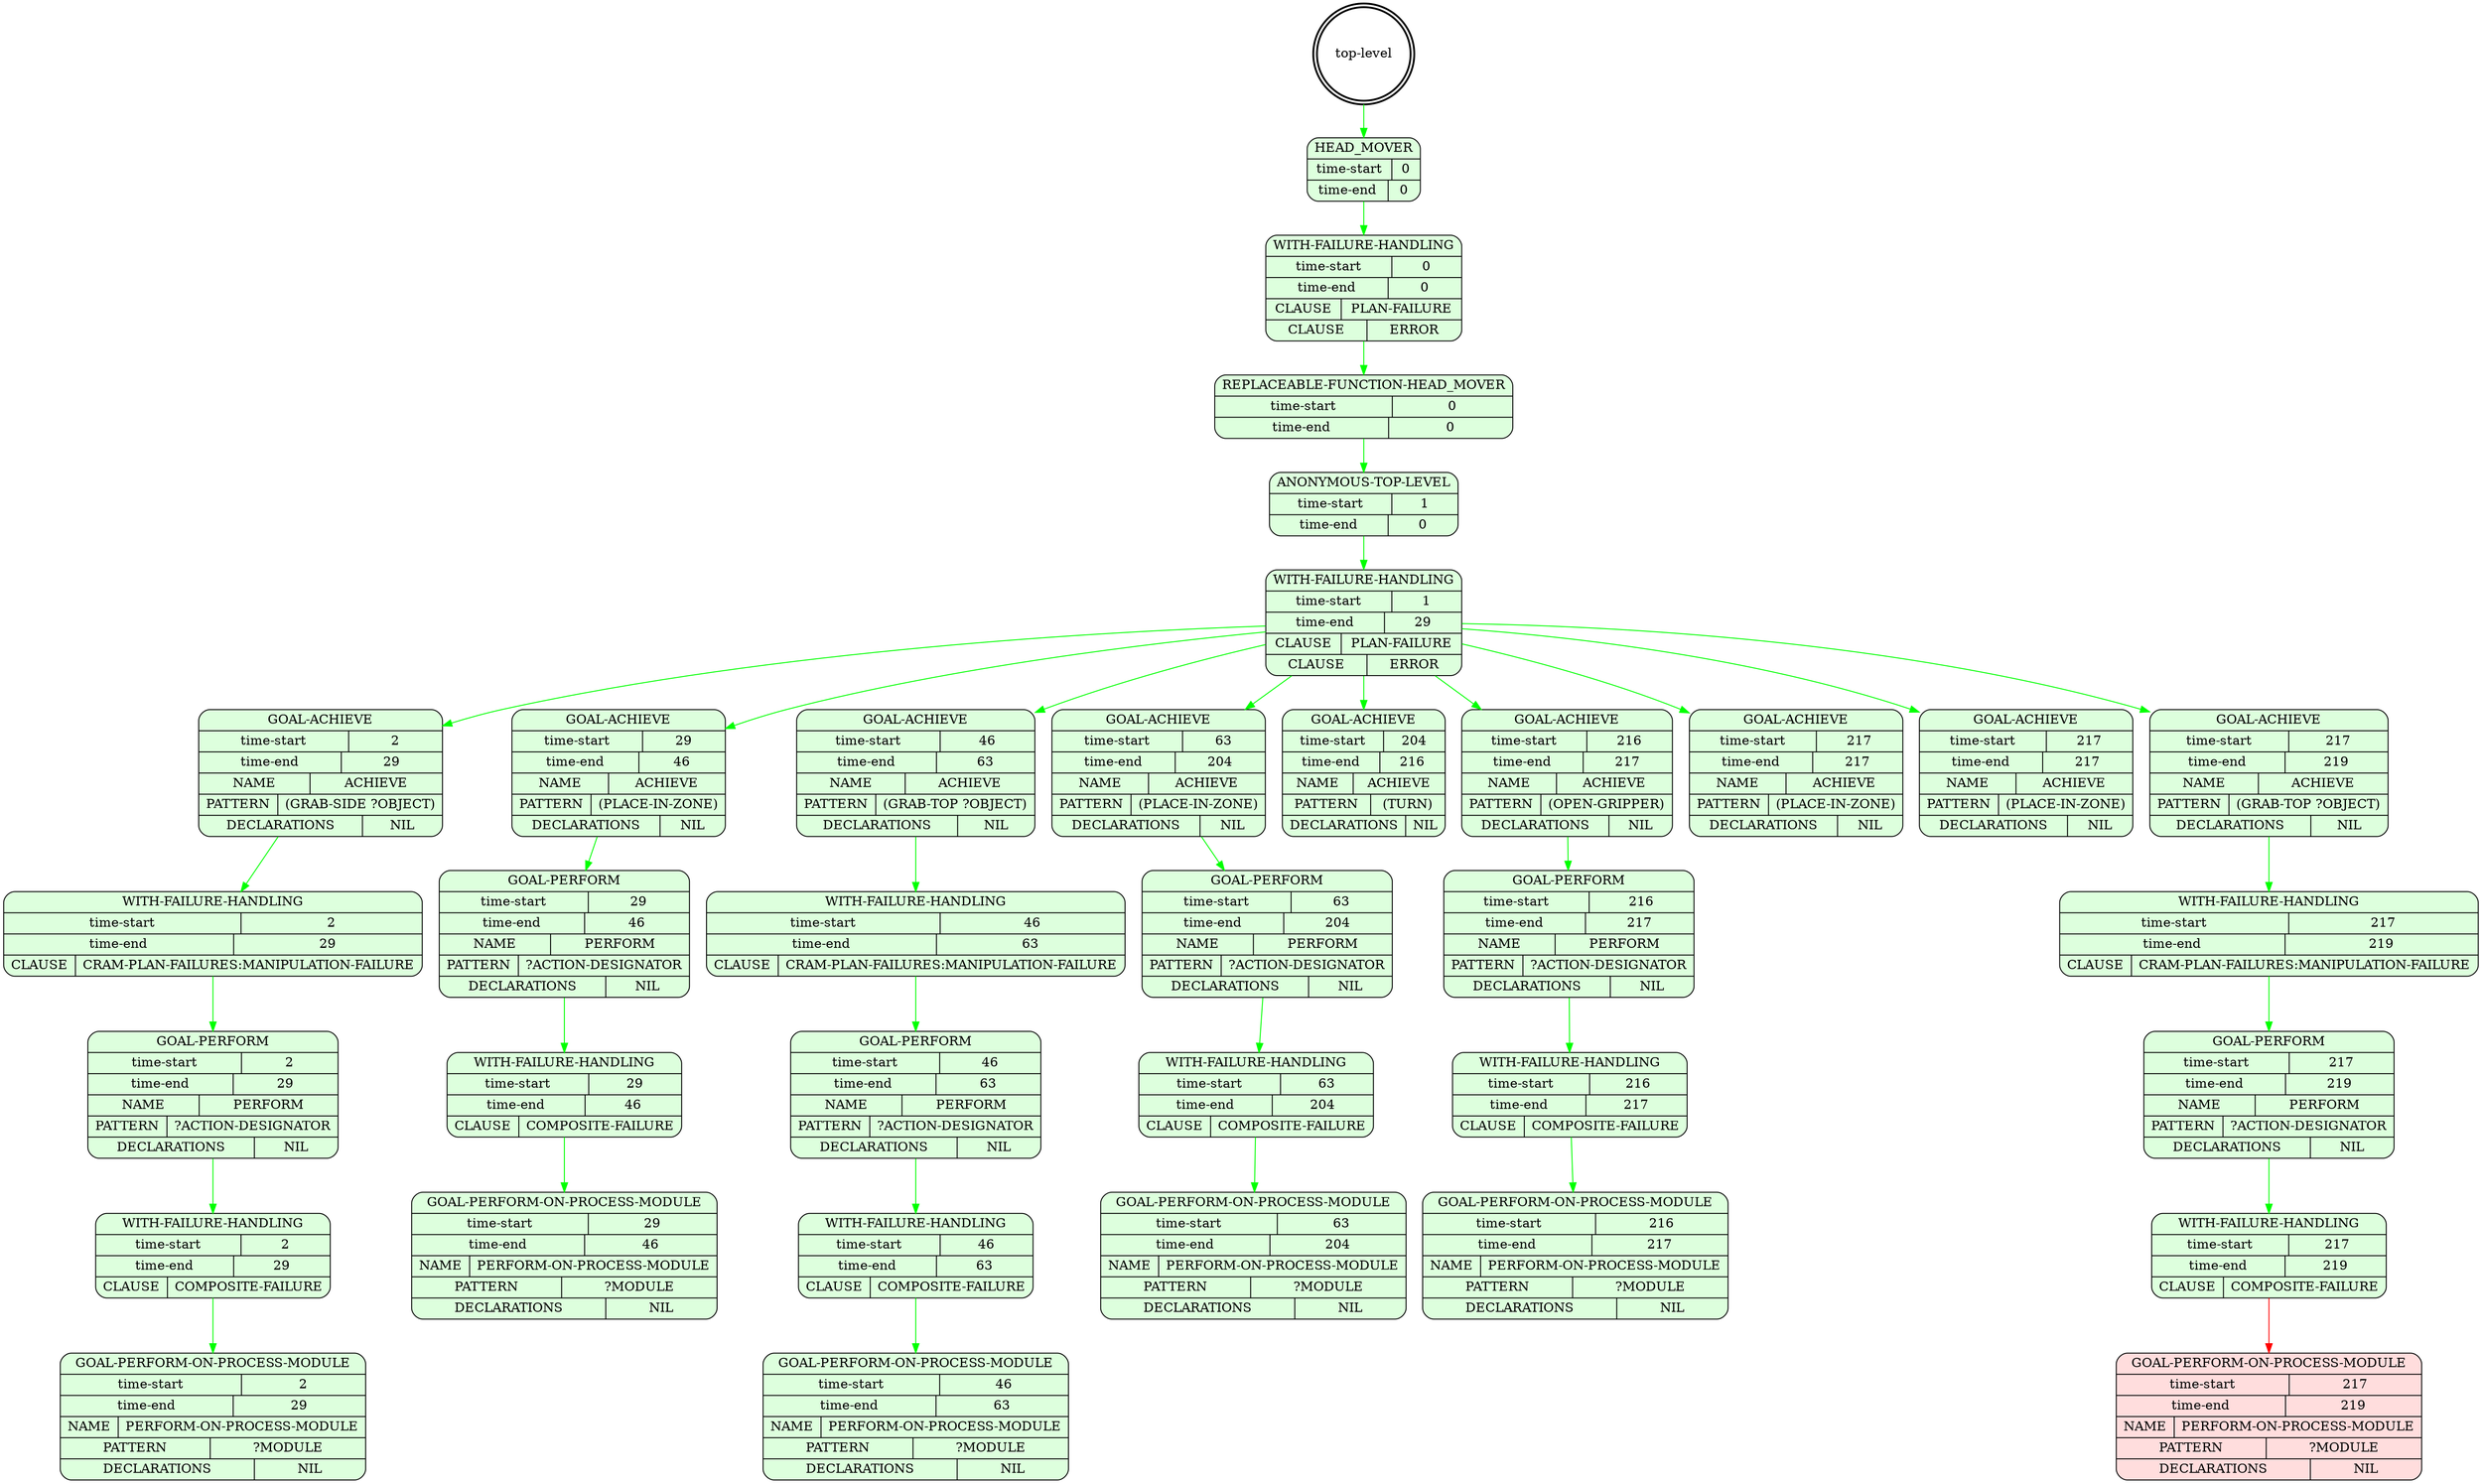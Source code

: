 digraph plangraph_VEOIiWZzLgHZWtU6 {
  node_xDRjXvczK86kTpOk [shape=doublecircle, style=bold, label="top-level"];

  node_826gmzpr1VihEqH5 [shape=Mrecord, style=filled, fillcolor="#ddffdd", label="{HEAD_MOVER|{time-start | 0}|{time-end | 0}}"];
  edge [color="green", label=""];
  node_xDRjXvczK86kTpOk -> node_826gmzpr1VihEqH5;

  node_qzYRcVmcfvGvXeqj [shape=Mrecord, style=filled, fillcolor="#ddffdd", label="{WITH-FAILURE-HANDLING|{time-start | 0}|{time-end | 0}|{CLAUSE | PLAN-FAILURE}|{CLAUSE | ERROR}}"];
  edge [color="green", label=""];
  node_826gmzpr1VihEqH5 -> node_qzYRcVmcfvGvXeqj;

  node_MuSMdkJQ8bOvzIlE [shape=Mrecord, style=filled, fillcolor="#ddffdd", label="{REPLACEABLE-FUNCTION-HEAD_MOVER|{time-start | 0}|{time-end | 0}}"];
  edge [color="green", label=""];
  node_qzYRcVmcfvGvXeqj -> node_MuSMdkJQ8bOvzIlE;

  node_lTxSrLuPq94CbX4G [shape=Mrecord, style=filled, fillcolor="#ddffdd", label="{ANONYMOUS-TOP-LEVEL|{time-start | 1}|{time-end | 0}}"];
  edge [color="green", label=""];
  node_MuSMdkJQ8bOvzIlE -> node_lTxSrLuPq94CbX4G;

  node_LLUu0e8K6IQO5oHw [shape=Mrecord, style=filled, fillcolor="#ddffdd", label="{WITH-FAILURE-HANDLING|{time-start | 1}|{time-end | 29}|{CLAUSE | PLAN-FAILURE}|{CLAUSE | ERROR}}"];
  edge [color="green", label=""];
  node_lTxSrLuPq94CbX4G -> node_LLUu0e8K6IQO5oHw;

  node_wutVtfiOsl1UKPjh [shape=Mrecord, style=filled, fillcolor="#ddffdd", label="{GOAL-ACHIEVE|{time-start | 2}|{time-end | 29}|{NAME | ACHIEVE}|{PATTERN | (GRAB-SIDE ?OBJECT)}|{DECLARATIONS | NIL}}"];
  edge [color="green", label=""];
  node_LLUu0e8K6IQO5oHw -> node_wutVtfiOsl1UKPjh;

  node_xr5BGHmfMKNL6ivZ [shape=Mrecord, style=filled, fillcolor="#ddffdd", label="{WITH-FAILURE-HANDLING|{time-start | 2}|{time-end | 29}|{CLAUSE | CRAM-PLAN-FAILURES:MANIPULATION-FAILURE}}"];
  edge [color="green", label=""];
  node_wutVtfiOsl1UKPjh -> node_xr5BGHmfMKNL6ivZ;

  node_qnS21LpPJ1O2zTJR [shape=Mrecord, style=filled, fillcolor="#ddffdd", label="{GOAL-PERFORM|{time-start | 2}|{time-end | 29}|{NAME | PERFORM}|{PATTERN | ?ACTION-DESIGNATOR}|{DECLARATIONS | NIL}}"];
  edge [color="green", label=""];
  node_xr5BGHmfMKNL6ivZ -> node_qnS21LpPJ1O2zTJR;

  node_zUVsDtwJUaNC8LrM [shape=Mrecord, style=filled, fillcolor="#ddffdd", label="{WITH-FAILURE-HANDLING|{time-start | 2}|{time-end | 29}|{CLAUSE | COMPOSITE-FAILURE}}"];
  edge [color="green", label=""];
  node_qnS21LpPJ1O2zTJR -> node_zUVsDtwJUaNC8LrM;

  node_limXCvwk0FxgmUBd [shape=Mrecord, style=filled, fillcolor="#ddffdd", label="{GOAL-PERFORM-ON-PROCESS-MODULE|{time-start | 2}|{time-end | 29}|{NAME | PERFORM-ON-PROCESS-MODULE}|{PATTERN | ?MODULE}|{DECLARATIONS | NIL}}"];
  edge [color="green", label=""];
  node_zUVsDtwJUaNC8LrM -> node_limXCvwk0FxgmUBd;

  node_aDTbQrmTGJJNphA0 [shape=Mrecord, style=filled, fillcolor="#ddffdd", label="{GOAL-ACHIEVE|{time-start | 29}|{time-end | 46}|{NAME | ACHIEVE}|{PATTERN | (PLACE-IN-ZONE)}|{DECLARATIONS | NIL}}"];
  edge [color="green", label=""];
  node_LLUu0e8K6IQO5oHw -> node_aDTbQrmTGJJNphA0;

  node_7VwfwuUuomPEyGt7 [shape=Mrecord, style=filled, fillcolor="#ddffdd", label="{GOAL-PERFORM|{time-start | 29}|{time-end | 46}|{NAME | PERFORM}|{PATTERN | ?ACTION-DESIGNATOR}|{DECLARATIONS | NIL}}"];
  edge [color="green", label=""];
  node_aDTbQrmTGJJNphA0 -> node_7VwfwuUuomPEyGt7;

  node_rHrQWe7hNkmgeT4z [shape=Mrecord, style=filled, fillcolor="#ddffdd", label="{WITH-FAILURE-HANDLING|{time-start | 29}|{time-end | 46}|{CLAUSE | COMPOSITE-FAILURE}}"];
  edge [color="green", label=""];
  node_7VwfwuUuomPEyGt7 -> node_rHrQWe7hNkmgeT4z;

  node_nG7kpDw8KGeS28qy [shape=Mrecord, style=filled, fillcolor="#ddffdd", label="{GOAL-PERFORM-ON-PROCESS-MODULE|{time-start | 29}|{time-end | 46}|{NAME | PERFORM-ON-PROCESS-MODULE}|{PATTERN | ?MODULE}|{DECLARATIONS | NIL}}"];
  edge [color="green", label=""];
  node_rHrQWe7hNkmgeT4z -> node_nG7kpDw8KGeS28qy;

  node_mx6LUHA4SYDTKdDa [shape=Mrecord, style=filled, fillcolor="#ddffdd", label="{GOAL-ACHIEVE|{time-start | 46}|{time-end | 63}|{NAME | ACHIEVE}|{PATTERN | (GRAB-TOP ?OBJECT)}|{DECLARATIONS | NIL}}"];
  edge [color="green", label=""];
  node_LLUu0e8K6IQO5oHw -> node_mx6LUHA4SYDTKdDa;

  node_snvkS6BHBuNuckt5 [shape=Mrecord, style=filled, fillcolor="#ddffdd", label="{WITH-FAILURE-HANDLING|{time-start | 46}|{time-end | 63}|{CLAUSE | CRAM-PLAN-FAILURES:MANIPULATION-FAILURE}}"];
  edge [color="green", label=""];
  node_mx6LUHA4SYDTKdDa -> node_snvkS6BHBuNuckt5;

  node_ruhLcuhvujATRKCg [shape=Mrecord, style=filled, fillcolor="#ddffdd", label="{GOAL-PERFORM|{time-start | 46}|{time-end | 63}|{NAME | PERFORM}|{PATTERN | ?ACTION-DESIGNATOR}|{DECLARATIONS | NIL}}"];
  edge [color="green", label=""];
  node_snvkS6BHBuNuckt5 -> node_ruhLcuhvujATRKCg;

  node_gxG3V5hP6qt7QImF [shape=Mrecord, style=filled, fillcolor="#ddffdd", label="{WITH-FAILURE-HANDLING|{time-start | 46}|{time-end | 63}|{CLAUSE | COMPOSITE-FAILURE}}"];
  edge [color="green", label=""];
  node_ruhLcuhvujATRKCg -> node_gxG3V5hP6qt7QImF;

  node_O7fknXGjdNnRMpA1 [shape=Mrecord, style=filled, fillcolor="#ddffdd", label="{GOAL-PERFORM-ON-PROCESS-MODULE|{time-start | 46}|{time-end | 63}|{NAME | PERFORM-ON-PROCESS-MODULE}|{PATTERN | ?MODULE}|{DECLARATIONS | NIL}}"];
  edge [color="green", label=""];
  node_gxG3V5hP6qt7QImF -> node_O7fknXGjdNnRMpA1;

  node_ogK5ZrX77tnSrP8s [shape=Mrecord, style=filled, fillcolor="#ddffdd", label="{GOAL-ACHIEVE|{time-start | 63}|{time-end | 204}|{NAME | ACHIEVE}|{PATTERN | (PLACE-IN-ZONE)}|{DECLARATIONS | NIL}}"];
  edge [color="green", label=""];
  node_LLUu0e8K6IQO5oHw -> node_ogK5ZrX77tnSrP8s;

  node_D008zikOOOtgal7o [shape=Mrecord, style=filled, fillcolor="#ddffdd", label="{GOAL-PERFORM|{time-start | 63}|{time-end | 204}|{NAME | PERFORM}|{PATTERN | ?ACTION-DESIGNATOR}|{DECLARATIONS | NIL}}"];
  edge [color="green", label=""];
  node_ogK5ZrX77tnSrP8s -> node_D008zikOOOtgal7o;

  node_6wGVBe5XGtuXrfp1 [shape=Mrecord, style=filled, fillcolor="#ddffdd", label="{WITH-FAILURE-HANDLING|{time-start | 63}|{time-end | 204}|{CLAUSE | COMPOSITE-FAILURE}}"];
  edge [color="green", label=""];
  node_D008zikOOOtgal7o -> node_6wGVBe5XGtuXrfp1;

  node_0GW5bzKxTQVU7YPD [shape=Mrecord, style=filled, fillcolor="#ddffdd", label="{GOAL-PERFORM-ON-PROCESS-MODULE|{time-start | 63}|{time-end | 204}|{NAME | PERFORM-ON-PROCESS-MODULE}|{PATTERN | ?MODULE}|{DECLARATIONS | NIL}}"];
  edge [color="green", label=""];
  node_6wGVBe5XGtuXrfp1 -> node_0GW5bzKxTQVU7YPD;

  node_4EdLB2I4k31vZR26 [shape=Mrecord, style=filled, fillcolor="#ddffdd", label="{GOAL-ACHIEVE|{time-start | 204}|{time-end | 216}|{NAME | ACHIEVE}|{PATTERN | (TURN)}|{DECLARATIONS | NIL}}"];
  edge [color="green", label=""];
  node_LLUu0e8K6IQO5oHw -> node_4EdLB2I4k31vZR26;

  node_TZPlQKEU6ZCvAsLH [shape=Mrecord, style=filled, fillcolor="#ddffdd", label="{GOAL-ACHIEVE|{time-start | 216}|{time-end | 217}|{NAME | ACHIEVE}|{PATTERN | (OPEN-GRIPPER)}|{DECLARATIONS | NIL}}"];
  edge [color="green", label=""];
  node_LLUu0e8K6IQO5oHw -> node_TZPlQKEU6ZCvAsLH;

  node_7Blvhkmtm4VAy0VA [shape=Mrecord, style=filled, fillcolor="#ddffdd", label="{GOAL-PERFORM|{time-start | 216}|{time-end | 217}|{NAME | PERFORM}|{PATTERN | ?ACTION-DESIGNATOR}|{DECLARATIONS | NIL}}"];
  edge [color="green", label=""];
  node_TZPlQKEU6ZCvAsLH -> node_7Blvhkmtm4VAy0VA;

  node_1TYfvbV9ewBDFDCO [shape=Mrecord, style=filled, fillcolor="#ddffdd", label="{WITH-FAILURE-HANDLING|{time-start | 216}|{time-end | 217}|{CLAUSE | COMPOSITE-FAILURE}}"];
  edge [color="green", label=""];
  node_7Blvhkmtm4VAy0VA -> node_1TYfvbV9ewBDFDCO;

  node_PPvE222xfF8wq2oR [shape=Mrecord, style=filled, fillcolor="#ddffdd", label="{GOAL-PERFORM-ON-PROCESS-MODULE|{time-start | 216}|{time-end | 217}|{NAME | PERFORM-ON-PROCESS-MODULE}|{PATTERN | ?MODULE}|{DECLARATIONS | NIL}}"];
  edge [color="green", label=""];
  node_1TYfvbV9ewBDFDCO -> node_PPvE222xfF8wq2oR;

  node_GFKmSGN9WnewNDCs [shape=Mrecord, style=filled, fillcolor="#ddffdd", label="{GOAL-ACHIEVE|{time-start | 217}|{time-end | 217}|{NAME | ACHIEVE}|{PATTERN | (PLACE-IN-ZONE)}|{DECLARATIONS | NIL}}"];
  edge [color="green", label=""];
  node_LLUu0e8K6IQO5oHw -> node_GFKmSGN9WnewNDCs;

  node_eALoALXNp0fNcIAl [shape=Mrecord, style=filled, fillcolor="#ddffdd", label="{GOAL-ACHIEVE|{time-start | 217}|{time-end | 217}|{NAME | ACHIEVE}|{PATTERN | (PLACE-IN-ZONE)}|{DECLARATIONS | NIL}}"];
  edge [color="green", label=""];
  node_LLUu0e8K6IQO5oHw -> node_eALoALXNp0fNcIAl;

  node_5gNGc00rNefPi2Pp [shape=Mrecord, style=filled, fillcolor="#ddffdd", label="{GOAL-ACHIEVE|{time-start | 217}|{time-end | 219}|{NAME | ACHIEVE}|{PATTERN | (GRAB-TOP ?OBJECT)}|{DECLARATIONS | NIL}}"];
  edge [color="green", label=""];
  node_LLUu0e8K6IQO5oHw -> node_5gNGc00rNefPi2Pp;

  node_WnEzvzJJFIGV5ec7 [shape=Mrecord, style=filled, fillcolor="#ddffdd", label="{WITH-FAILURE-HANDLING|{time-start | 217}|{time-end | 219}|{CLAUSE | CRAM-PLAN-FAILURES:MANIPULATION-FAILURE}}"];
  edge [color="green", label=""];
  node_5gNGc00rNefPi2Pp -> node_WnEzvzJJFIGV5ec7;

  node_y4ubro2fOSvHiahs [shape=Mrecord, style=filled, fillcolor="#ddffdd", label="{GOAL-PERFORM|{time-start | 217}|{time-end | 219}|{NAME | PERFORM}|{PATTERN | ?ACTION-DESIGNATOR}|{DECLARATIONS | NIL}}"];
  edge [color="green", label=""];
  node_WnEzvzJJFIGV5ec7 -> node_y4ubro2fOSvHiahs;

  node_cbyyRVKJHaiVESz2 [shape=Mrecord, style=filled, fillcolor="#ddffdd", label="{WITH-FAILURE-HANDLING|{time-start | 217}|{time-end | 219}|{CLAUSE | COMPOSITE-FAILURE}}"];
  edge [color="green", label=""];
  node_y4ubro2fOSvHiahs -> node_cbyyRVKJHaiVESz2;

  node_LyJpIwZi7JpgrISR [shape=Mrecord, style=filled, fillcolor="#ffdddd", label="{GOAL-PERFORM-ON-PROCESS-MODULE|{time-start | 217}|{time-end | 219}|{NAME | PERFORM-ON-PROCESS-MODULE}|{PATTERN | ?MODULE}|{DECLARATIONS | NIL}}"];
  edge [color="red", label=""];
  node_cbyyRVKJHaiVESz2 -> node_LyJpIwZi7JpgrISR;
}
